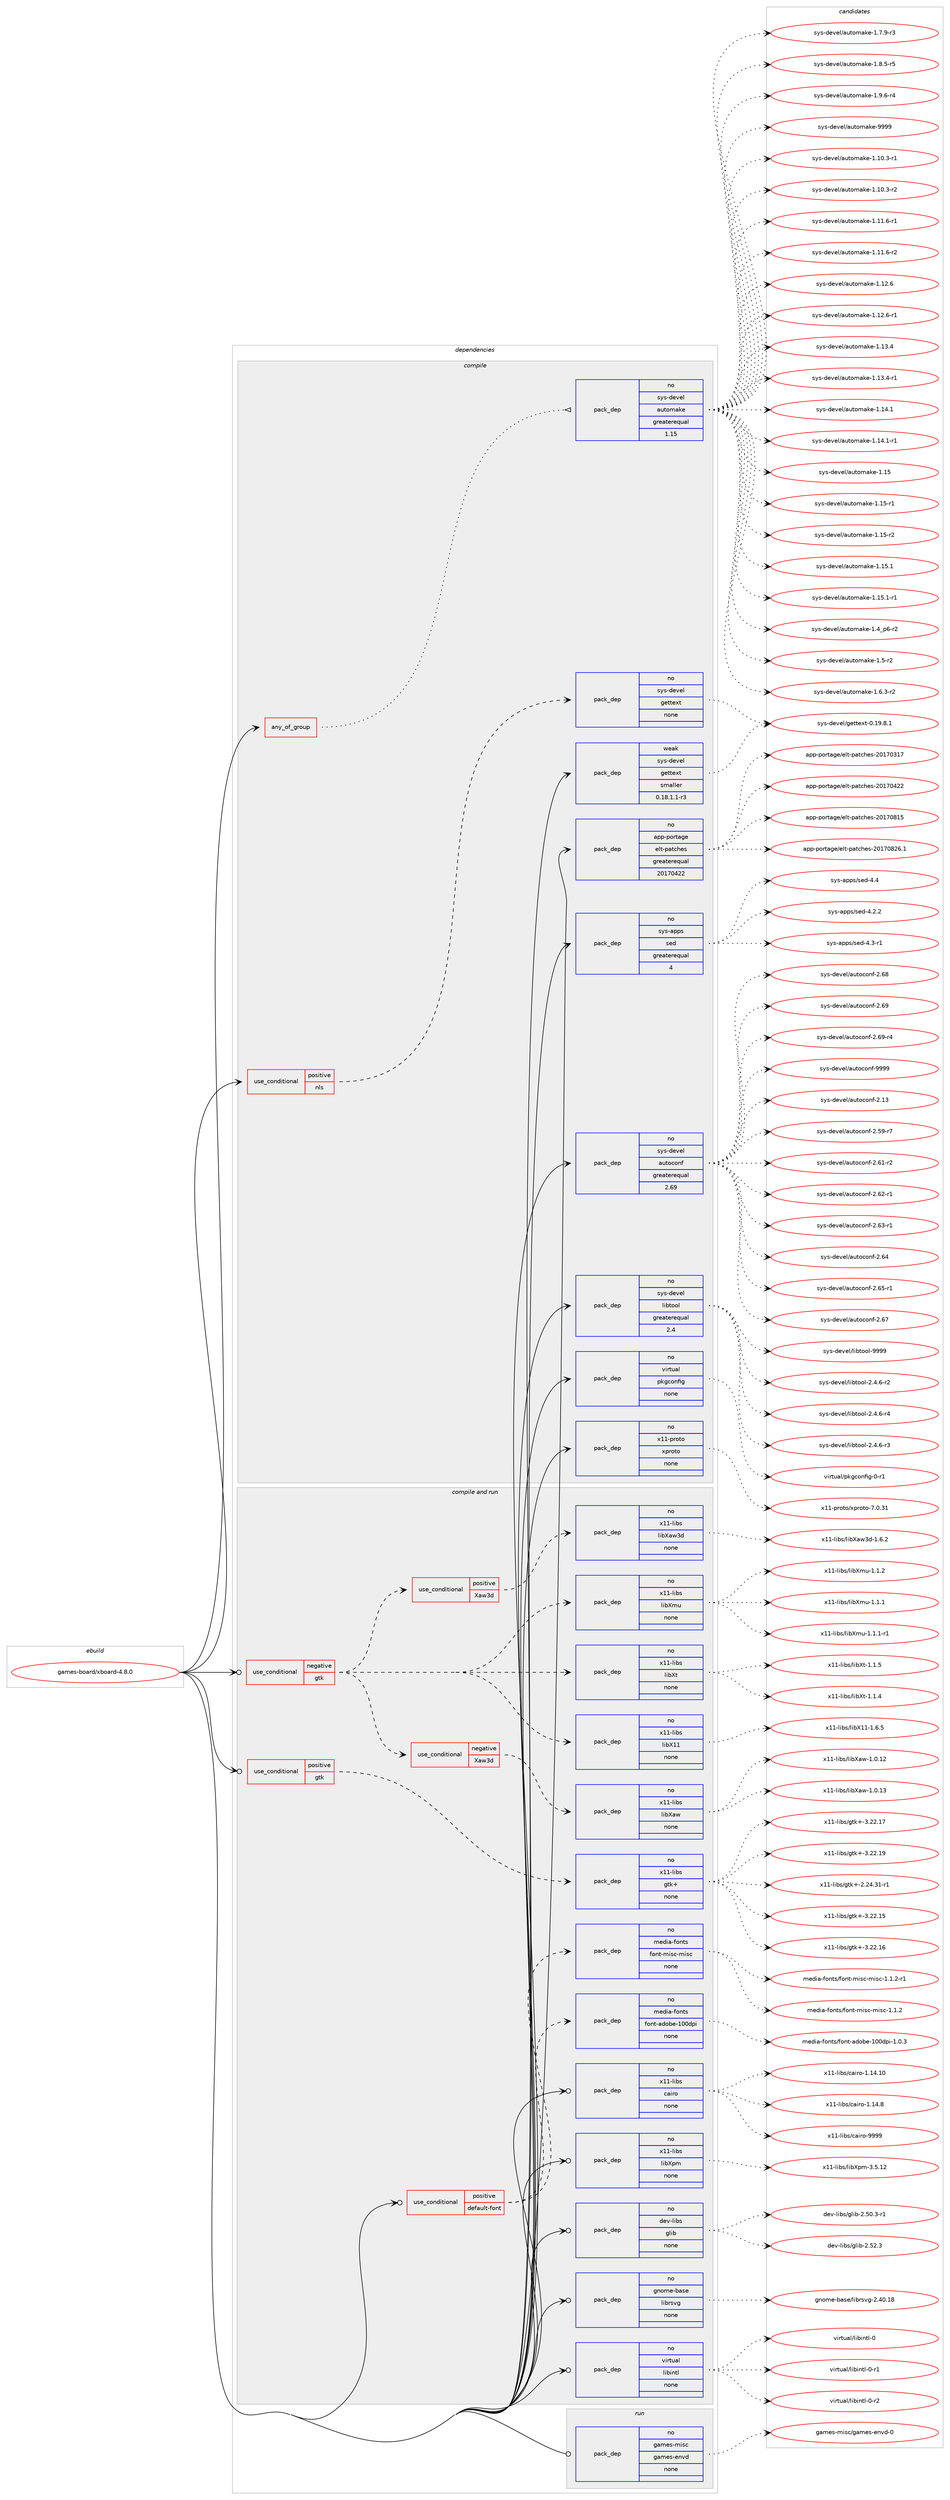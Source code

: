 digraph prolog {

# *************
# Graph options
# *************

newrank=true;
concentrate=true;
compound=true;
graph [rankdir=LR,fontname=Helvetica,fontsize=10,ranksep=1.5];#, ranksep=2.5, nodesep=0.2];
edge  [arrowhead=vee];
node  [fontname=Helvetica,fontsize=10];

# **********
# The ebuild
# **********

subgraph cluster_leftcol {
color=gray;
rank=same;
label=<<i>ebuild</i>>;
id [label="games-board/xboard-4.8.0", color=red, width=4, href="../games-board/xboard-4.8.0.svg"];
}

# ****************
# The dependencies
# ****************

subgraph cluster_midcol {
color=gray;
label=<<i>dependencies</i>>;
subgraph cluster_compile {
fillcolor="#eeeeee";
style=filled;
label=<<i>compile</i>>;
subgraph any4400 {
dependency295946 [label=<<TABLE BORDER="0" CELLBORDER="1" CELLSPACING="0" CELLPADDING="4"><TR><TD CELLPADDING="10">any_of_group</TD></TR></TABLE>>, shape=none, color=red];subgraph pack211639 {
dependency295947 [label=<<TABLE BORDER="0" CELLBORDER="1" CELLSPACING="0" CELLPADDING="4" WIDTH="220"><TR><TD ROWSPAN="6" CELLPADDING="30">pack_dep</TD></TR><TR><TD WIDTH="110">no</TD></TR><TR><TD>sys-devel</TD></TR><TR><TD>automake</TD></TR><TR><TD>greaterequal</TD></TR><TR><TD>1.15</TD></TR></TABLE>>, shape=none, color=blue];
}
dependency295946:e -> dependency295947:w [weight=20,style="dotted",arrowhead="oinv"];
}
id:e -> dependency295946:w [weight=20,style="solid",arrowhead="vee"];
subgraph cond79855 {
dependency295948 [label=<<TABLE BORDER="0" CELLBORDER="1" CELLSPACING="0" CELLPADDING="4"><TR><TD ROWSPAN="3" CELLPADDING="10">use_conditional</TD></TR><TR><TD>positive</TD></TR><TR><TD>nls</TD></TR></TABLE>>, shape=none, color=red];
subgraph pack211640 {
dependency295949 [label=<<TABLE BORDER="0" CELLBORDER="1" CELLSPACING="0" CELLPADDING="4" WIDTH="220"><TR><TD ROWSPAN="6" CELLPADDING="30">pack_dep</TD></TR><TR><TD WIDTH="110">no</TD></TR><TR><TD>sys-devel</TD></TR><TR><TD>gettext</TD></TR><TR><TD>none</TD></TR><TR><TD></TD></TR></TABLE>>, shape=none, color=blue];
}
dependency295948:e -> dependency295949:w [weight=20,style="dashed",arrowhead="vee"];
}
id:e -> dependency295948:w [weight=20,style="solid",arrowhead="vee"];
subgraph pack211641 {
dependency295950 [label=<<TABLE BORDER="0" CELLBORDER="1" CELLSPACING="0" CELLPADDING="4" WIDTH="220"><TR><TD ROWSPAN="6" CELLPADDING="30">pack_dep</TD></TR><TR><TD WIDTH="110">no</TD></TR><TR><TD>app-portage</TD></TR><TR><TD>elt-patches</TD></TR><TR><TD>greaterequal</TD></TR><TR><TD>20170422</TD></TR></TABLE>>, shape=none, color=blue];
}
id:e -> dependency295950:w [weight=20,style="solid",arrowhead="vee"];
subgraph pack211642 {
dependency295951 [label=<<TABLE BORDER="0" CELLBORDER="1" CELLSPACING="0" CELLPADDING="4" WIDTH="220"><TR><TD ROWSPAN="6" CELLPADDING="30">pack_dep</TD></TR><TR><TD WIDTH="110">no</TD></TR><TR><TD>sys-apps</TD></TR><TR><TD>sed</TD></TR><TR><TD>greaterequal</TD></TR><TR><TD>4</TD></TR></TABLE>>, shape=none, color=blue];
}
id:e -> dependency295951:w [weight=20,style="solid",arrowhead="vee"];
subgraph pack211643 {
dependency295952 [label=<<TABLE BORDER="0" CELLBORDER="1" CELLSPACING="0" CELLPADDING="4" WIDTH="220"><TR><TD ROWSPAN="6" CELLPADDING="30">pack_dep</TD></TR><TR><TD WIDTH="110">no</TD></TR><TR><TD>sys-devel</TD></TR><TR><TD>autoconf</TD></TR><TR><TD>greaterequal</TD></TR><TR><TD>2.69</TD></TR></TABLE>>, shape=none, color=blue];
}
id:e -> dependency295952:w [weight=20,style="solid",arrowhead="vee"];
subgraph pack211644 {
dependency295953 [label=<<TABLE BORDER="0" CELLBORDER="1" CELLSPACING="0" CELLPADDING="4" WIDTH="220"><TR><TD ROWSPAN="6" CELLPADDING="30">pack_dep</TD></TR><TR><TD WIDTH="110">no</TD></TR><TR><TD>sys-devel</TD></TR><TR><TD>libtool</TD></TR><TR><TD>greaterequal</TD></TR><TR><TD>2.4</TD></TR></TABLE>>, shape=none, color=blue];
}
id:e -> dependency295953:w [weight=20,style="solid",arrowhead="vee"];
subgraph pack211645 {
dependency295954 [label=<<TABLE BORDER="0" CELLBORDER="1" CELLSPACING="0" CELLPADDING="4" WIDTH="220"><TR><TD ROWSPAN="6" CELLPADDING="30">pack_dep</TD></TR><TR><TD WIDTH="110">no</TD></TR><TR><TD>virtual</TD></TR><TR><TD>pkgconfig</TD></TR><TR><TD>none</TD></TR><TR><TD></TD></TR></TABLE>>, shape=none, color=blue];
}
id:e -> dependency295954:w [weight=20,style="solid",arrowhead="vee"];
subgraph pack211646 {
dependency295955 [label=<<TABLE BORDER="0" CELLBORDER="1" CELLSPACING="0" CELLPADDING="4" WIDTH="220"><TR><TD ROWSPAN="6" CELLPADDING="30">pack_dep</TD></TR><TR><TD WIDTH="110">no</TD></TR><TR><TD>x11-proto</TD></TR><TR><TD>xproto</TD></TR><TR><TD>none</TD></TR><TR><TD></TD></TR></TABLE>>, shape=none, color=blue];
}
id:e -> dependency295955:w [weight=20,style="solid",arrowhead="vee"];
subgraph pack211647 {
dependency295956 [label=<<TABLE BORDER="0" CELLBORDER="1" CELLSPACING="0" CELLPADDING="4" WIDTH="220"><TR><TD ROWSPAN="6" CELLPADDING="30">pack_dep</TD></TR><TR><TD WIDTH="110">weak</TD></TR><TR><TD>sys-devel</TD></TR><TR><TD>gettext</TD></TR><TR><TD>smaller</TD></TR><TR><TD>0.18.1.1-r3</TD></TR></TABLE>>, shape=none, color=blue];
}
id:e -> dependency295956:w [weight=20,style="solid",arrowhead="vee"];
}
subgraph cluster_compileandrun {
fillcolor="#eeeeee";
style=filled;
label=<<i>compile and run</i>>;
subgraph cond79856 {
dependency295957 [label=<<TABLE BORDER="0" CELLBORDER="1" CELLSPACING="0" CELLPADDING="4"><TR><TD ROWSPAN="3" CELLPADDING="10">use_conditional</TD></TR><TR><TD>negative</TD></TR><TR><TD>gtk</TD></TR></TABLE>>, shape=none, color=red];
subgraph pack211648 {
dependency295958 [label=<<TABLE BORDER="0" CELLBORDER="1" CELLSPACING="0" CELLPADDING="4" WIDTH="220"><TR><TD ROWSPAN="6" CELLPADDING="30">pack_dep</TD></TR><TR><TD WIDTH="110">no</TD></TR><TR><TD>x11-libs</TD></TR><TR><TD>libX11</TD></TR><TR><TD>none</TD></TR><TR><TD></TD></TR></TABLE>>, shape=none, color=blue];
}
dependency295957:e -> dependency295958:w [weight=20,style="dashed",arrowhead="vee"];
subgraph pack211649 {
dependency295959 [label=<<TABLE BORDER="0" CELLBORDER="1" CELLSPACING="0" CELLPADDING="4" WIDTH="220"><TR><TD ROWSPAN="6" CELLPADDING="30">pack_dep</TD></TR><TR><TD WIDTH="110">no</TD></TR><TR><TD>x11-libs</TD></TR><TR><TD>libXt</TD></TR><TR><TD>none</TD></TR><TR><TD></TD></TR></TABLE>>, shape=none, color=blue];
}
dependency295957:e -> dependency295959:w [weight=20,style="dashed",arrowhead="vee"];
subgraph pack211650 {
dependency295960 [label=<<TABLE BORDER="0" CELLBORDER="1" CELLSPACING="0" CELLPADDING="4" WIDTH="220"><TR><TD ROWSPAN="6" CELLPADDING="30">pack_dep</TD></TR><TR><TD WIDTH="110">no</TD></TR><TR><TD>x11-libs</TD></TR><TR><TD>libXmu</TD></TR><TR><TD>none</TD></TR><TR><TD></TD></TR></TABLE>>, shape=none, color=blue];
}
dependency295957:e -> dependency295960:w [weight=20,style="dashed",arrowhead="vee"];
subgraph cond79857 {
dependency295961 [label=<<TABLE BORDER="0" CELLBORDER="1" CELLSPACING="0" CELLPADDING="4"><TR><TD ROWSPAN="3" CELLPADDING="10">use_conditional</TD></TR><TR><TD>positive</TD></TR><TR><TD>Xaw3d</TD></TR></TABLE>>, shape=none, color=red];
subgraph pack211651 {
dependency295962 [label=<<TABLE BORDER="0" CELLBORDER="1" CELLSPACING="0" CELLPADDING="4" WIDTH="220"><TR><TD ROWSPAN="6" CELLPADDING="30">pack_dep</TD></TR><TR><TD WIDTH="110">no</TD></TR><TR><TD>x11-libs</TD></TR><TR><TD>libXaw3d</TD></TR><TR><TD>none</TD></TR><TR><TD></TD></TR></TABLE>>, shape=none, color=blue];
}
dependency295961:e -> dependency295962:w [weight=20,style="dashed",arrowhead="vee"];
}
dependency295957:e -> dependency295961:w [weight=20,style="dashed",arrowhead="vee"];
subgraph cond79858 {
dependency295963 [label=<<TABLE BORDER="0" CELLBORDER="1" CELLSPACING="0" CELLPADDING="4"><TR><TD ROWSPAN="3" CELLPADDING="10">use_conditional</TD></TR><TR><TD>negative</TD></TR><TR><TD>Xaw3d</TD></TR></TABLE>>, shape=none, color=red];
subgraph pack211652 {
dependency295964 [label=<<TABLE BORDER="0" CELLBORDER="1" CELLSPACING="0" CELLPADDING="4" WIDTH="220"><TR><TD ROWSPAN="6" CELLPADDING="30">pack_dep</TD></TR><TR><TD WIDTH="110">no</TD></TR><TR><TD>x11-libs</TD></TR><TR><TD>libXaw</TD></TR><TR><TD>none</TD></TR><TR><TD></TD></TR></TABLE>>, shape=none, color=blue];
}
dependency295963:e -> dependency295964:w [weight=20,style="dashed",arrowhead="vee"];
}
dependency295957:e -> dependency295963:w [weight=20,style="dashed",arrowhead="vee"];
}
id:e -> dependency295957:w [weight=20,style="solid",arrowhead="odotvee"];
subgraph cond79859 {
dependency295965 [label=<<TABLE BORDER="0" CELLBORDER="1" CELLSPACING="0" CELLPADDING="4"><TR><TD ROWSPAN="3" CELLPADDING="10">use_conditional</TD></TR><TR><TD>positive</TD></TR><TR><TD>default-font</TD></TR></TABLE>>, shape=none, color=red];
subgraph pack211653 {
dependency295966 [label=<<TABLE BORDER="0" CELLBORDER="1" CELLSPACING="0" CELLPADDING="4" WIDTH="220"><TR><TD ROWSPAN="6" CELLPADDING="30">pack_dep</TD></TR><TR><TD WIDTH="110">no</TD></TR><TR><TD>media-fonts</TD></TR><TR><TD>font-adobe-100dpi</TD></TR><TR><TD>none</TD></TR><TR><TD></TD></TR></TABLE>>, shape=none, color=blue];
}
dependency295965:e -> dependency295966:w [weight=20,style="dashed",arrowhead="vee"];
subgraph pack211654 {
dependency295967 [label=<<TABLE BORDER="0" CELLBORDER="1" CELLSPACING="0" CELLPADDING="4" WIDTH="220"><TR><TD ROWSPAN="6" CELLPADDING="30">pack_dep</TD></TR><TR><TD WIDTH="110">no</TD></TR><TR><TD>media-fonts</TD></TR><TR><TD>font-misc-misc</TD></TR><TR><TD>none</TD></TR><TR><TD></TD></TR></TABLE>>, shape=none, color=blue];
}
dependency295965:e -> dependency295967:w [weight=20,style="dashed",arrowhead="vee"];
}
id:e -> dependency295965:w [weight=20,style="solid",arrowhead="odotvee"];
subgraph cond79860 {
dependency295968 [label=<<TABLE BORDER="0" CELLBORDER="1" CELLSPACING="0" CELLPADDING="4"><TR><TD ROWSPAN="3" CELLPADDING="10">use_conditional</TD></TR><TR><TD>positive</TD></TR><TR><TD>gtk</TD></TR></TABLE>>, shape=none, color=red];
subgraph pack211655 {
dependency295969 [label=<<TABLE BORDER="0" CELLBORDER="1" CELLSPACING="0" CELLPADDING="4" WIDTH="220"><TR><TD ROWSPAN="6" CELLPADDING="30">pack_dep</TD></TR><TR><TD WIDTH="110">no</TD></TR><TR><TD>x11-libs</TD></TR><TR><TD>gtk+</TD></TR><TR><TD>none</TD></TR><TR><TD></TD></TR></TABLE>>, shape=none, color=blue];
}
dependency295968:e -> dependency295969:w [weight=20,style="dashed",arrowhead="vee"];
}
id:e -> dependency295968:w [weight=20,style="solid",arrowhead="odotvee"];
subgraph pack211656 {
dependency295970 [label=<<TABLE BORDER="0" CELLBORDER="1" CELLSPACING="0" CELLPADDING="4" WIDTH="220"><TR><TD ROWSPAN="6" CELLPADDING="30">pack_dep</TD></TR><TR><TD WIDTH="110">no</TD></TR><TR><TD>dev-libs</TD></TR><TR><TD>glib</TD></TR><TR><TD>none</TD></TR><TR><TD></TD></TR></TABLE>>, shape=none, color=blue];
}
id:e -> dependency295970:w [weight=20,style="solid",arrowhead="odotvee"];
subgraph pack211657 {
dependency295971 [label=<<TABLE BORDER="0" CELLBORDER="1" CELLSPACING="0" CELLPADDING="4" WIDTH="220"><TR><TD ROWSPAN="6" CELLPADDING="30">pack_dep</TD></TR><TR><TD WIDTH="110">no</TD></TR><TR><TD>gnome-base</TD></TR><TR><TD>librsvg</TD></TR><TR><TD>none</TD></TR><TR><TD></TD></TR></TABLE>>, shape=none, color=blue];
}
id:e -> dependency295971:w [weight=20,style="solid",arrowhead="odotvee"];
subgraph pack211658 {
dependency295972 [label=<<TABLE BORDER="0" CELLBORDER="1" CELLSPACING="0" CELLPADDING="4" WIDTH="220"><TR><TD ROWSPAN="6" CELLPADDING="30">pack_dep</TD></TR><TR><TD WIDTH="110">no</TD></TR><TR><TD>virtual</TD></TR><TR><TD>libintl</TD></TR><TR><TD>none</TD></TR><TR><TD></TD></TR></TABLE>>, shape=none, color=blue];
}
id:e -> dependency295972:w [weight=20,style="solid",arrowhead="odotvee"];
subgraph pack211659 {
dependency295973 [label=<<TABLE BORDER="0" CELLBORDER="1" CELLSPACING="0" CELLPADDING="4" WIDTH="220"><TR><TD ROWSPAN="6" CELLPADDING="30">pack_dep</TD></TR><TR><TD WIDTH="110">no</TD></TR><TR><TD>x11-libs</TD></TR><TR><TD>cairo</TD></TR><TR><TD>none</TD></TR><TR><TD></TD></TR></TABLE>>, shape=none, color=blue];
}
id:e -> dependency295973:w [weight=20,style="solid",arrowhead="odotvee"];
subgraph pack211660 {
dependency295974 [label=<<TABLE BORDER="0" CELLBORDER="1" CELLSPACING="0" CELLPADDING="4" WIDTH="220"><TR><TD ROWSPAN="6" CELLPADDING="30">pack_dep</TD></TR><TR><TD WIDTH="110">no</TD></TR><TR><TD>x11-libs</TD></TR><TR><TD>libXpm</TD></TR><TR><TD>none</TD></TR><TR><TD></TD></TR></TABLE>>, shape=none, color=blue];
}
id:e -> dependency295974:w [weight=20,style="solid",arrowhead="odotvee"];
}
subgraph cluster_run {
fillcolor="#eeeeee";
style=filled;
label=<<i>run</i>>;
subgraph pack211661 {
dependency295975 [label=<<TABLE BORDER="0" CELLBORDER="1" CELLSPACING="0" CELLPADDING="4" WIDTH="220"><TR><TD ROWSPAN="6" CELLPADDING="30">pack_dep</TD></TR><TR><TD WIDTH="110">no</TD></TR><TR><TD>games-misc</TD></TR><TR><TD>games-envd</TD></TR><TR><TD>none</TD></TR><TR><TD></TD></TR></TABLE>>, shape=none, color=blue];
}
id:e -> dependency295975:w [weight=20,style="solid",arrowhead="odot"];
}
}

# **************
# The candidates
# **************

subgraph cluster_choices {
rank=same;
color=gray;
label=<<i>candidates</i>>;

subgraph choice211639 {
color=black;
nodesep=1;
choice11512111545100101118101108479711711611110997107101454946494846514511449 [label="sys-devel/automake-1.10.3-r1", color=red, width=4,href="../sys-devel/automake-1.10.3-r1.svg"];
choice11512111545100101118101108479711711611110997107101454946494846514511450 [label="sys-devel/automake-1.10.3-r2", color=red, width=4,href="../sys-devel/automake-1.10.3-r2.svg"];
choice11512111545100101118101108479711711611110997107101454946494946544511449 [label="sys-devel/automake-1.11.6-r1", color=red, width=4,href="../sys-devel/automake-1.11.6-r1.svg"];
choice11512111545100101118101108479711711611110997107101454946494946544511450 [label="sys-devel/automake-1.11.6-r2", color=red, width=4,href="../sys-devel/automake-1.11.6-r2.svg"];
choice1151211154510010111810110847971171161111099710710145494649504654 [label="sys-devel/automake-1.12.6", color=red, width=4,href="../sys-devel/automake-1.12.6.svg"];
choice11512111545100101118101108479711711611110997107101454946495046544511449 [label="sys-devel/automake-1.12.6-r1", color=red, width=4,href="../sys-devel/automake-1.12.6-r1.svg"];
choice1151211154510010111810110847971171161111099710710145494649514652 [label="sys-devel/automake-1.13.4", color=red, width=4,href="../sys-devel/automake-1.13.4.svg"];
choice11512111545100101118101108479711711611110997107101454946495146524511449 [label="sys-devel/automake-1.13.4-r1", color=red, width=4,href="../sys-devel/automake-1.13.4-r1.svg"];
choice1151211154510010111810110847971171161111099710710145494649524649 [label="sys-devel/automake-1.14.1", color=red, width=4,href="../sys-devel/automake-1.14.1.svg"];
choice11512111545100101118101108479711711611110997107101454946495246494511449 [label="sys-devel/automake-1.14.1-r1", color=red, width=4,href="../sys-devel/automake-1.14.1-r1.svg"];
choice115121115451001011181011084797117116111109971071014549464953 [label="sys-devel/automake-1.15", color=red, width=4,href="../sys-devel/automake-1.15.svg"];
choice1151211154510010111810110847971171161111099710710145494649534511449 [label="sys-devel/automake-1.15-r1", color=red, width=4,href="../sys-devel/automake-1.15-r1.svg"];
choice1151211154510010111810110847971171161111099710710145494649534511450 [label="sys-devel/automake-1.15-r2", color=red, width=4,href="../sys-devel/automake-1.15-r2.svg"];
choice1151211154510010111810110847971171161111099710710145494649534649 [label="sys-devel/automake-1.15.1", color=red, width=4,href="../sys-devel/automake-1.15.1.svg"];
choice11512111545100101118101108479711711611110997107101454946495346494511449 [label="sys-devel/automake-1.15.1-r1", color=red, width=4,href="../sys-devel/automake-1.15.1-r1.svg"];
choice115121115451001011181011084797117116111109971071014549465295112544511450 [label="sys-devel/automake-1.4_p6-r2", color=red, width=4,href="../sys-devel/automake-1.4_p6-r2.svg"];
choice11512111545100101118101108479711711611110997107101454946534511450 [label="sys-devel/automake-1.5-r2", color=red, width=4,href="../sys-devel/automake-1.5-r2.svg"];
choice115121115451001011181011084797117116111109971071014549465446514511450 [label="sys-devel/automake-1.6.3-r2", color=red, width=4,href="../sys-devel/automake-1.6.3-r2.svg"];
choice115121115451001011181011084797117116111109971071014549465546574511451 [label="sys-devel/automake-1.7.9-r3", color=red, width=4,href="../sys-devel/automake-1.7.9-r3.svg"];
choice115121115451001011181011084797117116111109971071014549465646534511453 [label="sys-devel/automake-1.8.5-r5", color=red, width=4,href="../sys-devel/automake-1.8.5-r5.svg"];
choice115121115451001011181011084797117116111109971071014549465746544511452 [label="sys-devel/automake-1.9.6-r4", color=red, width=4,href="../sys-devel/automake-1.9.6-r4.svg"];
choice115121115451001011181011084797117116111109971071014557575757 [label="sys-devel/automake-9999", color=red, width=4,href="../sys-devel/automake-9999.svg"];
dependency295947:e -> choice11512111545100101118101108479711711611110997107101454946494846514511449:w [style=dotted,weight="100"];
dependency295947:e -> choice11512111545100101118101108479711711611110997107101454946494846514511450:w [style=dotted,weight="100"];
dependency295947:e -> choice11512111545100101118101108479711711611110997107101454946494946544511449:w [style=dotted,weight="100"];
dependency295947:e -> choice11512111545100101118101108479711711611110997107101454946494946544511450:w [style=dotted,weight="100"];
dependency295947:e -> choice1151211154510010111810110847971171161111099710710145494649504654:w [style=dotted,weight="100"];
dependency295947:e -> choice11512111545100101118101108479711711611110997107101454946495046544511449:w [style=dotted,weight="100"];
dependency295947:e -> choice1151211154510010111810110847971171161111099710710145494649514652:w [style=dotted,weight="100"];
dependency295947:e -> choice11512111545100101118101108479711711611110997107101454946495146524511449:w [style=dotted,weight="100"];
dependency295947:e -> choice1151211154510010111810110847971171161111099710710145494649524649:w [style=dotted,weight="100"];
dependency295947:e -> choice11512111545100101118101108479711711611110997107101454946495246494511449:w [style=dotted,weight="100"];
dependency295947:e -> choice115121115451001011181011084797117116111109971071014549464953:w [style=dotted,weight="100"];
dependency295947:e -> choice1151211154510010111810110847971171161111099710710145494649534511449:w [style=dotted,weight="100"];
dependency295947:e -> choice1151211154510010111810110847971171161111099710710145494649534511450:w [style=dotted,weight="100"];
dependency295947:e -> choice1151211154510010111810110847971171161111099710710145494649534649:w [style=dotted,weight="100"];
dependency295947:e -> choice11512111545100101118101108479711711611110997107101454946495346494511449:w [style=dotted,weight="100"];
dependency295947:e -> choice115121115451001011181011084797117116111109971071014549465295112544511450:w [style=dotted,weight="100"];
dependency295947:e -> choice11512111545100101118101108479711711611110997107101454946534511450:w [style=dotted,weight="100"];
dependency295947:e -> choice115121115451001011181011084797117116111109971071014549465446514511450:w [style=dotted,weight="100"];
dependency295947:e -> choice115121115451001011181011084797117116111109971071014549465546574511451:w [style=dotted,weight="100"];
dependency295947:e -> choice115121115451001011181011084797117116111109971071014549465646534511453:w [style=dotted,weight="100"];
dependency295947:e -> choice115121115451001011181011084797117116111109971071014549465746544511452:w [style=dotted,weight="100"];
dependency295947:e -> choice115121115451001011181011084797117116111109971071014557575757:w [style=dotted,weight="100"];
}
subgraph choice211640 {
color=black;
nodesep=1;
choice1151211154510010111810110847103101116116101120116454846495746564649 [label="sys-devel/gettext-0.19.8.1", color=red, width=4,href="../sys-devel/gettext-0.19.8.1.svg"];
dependency295949:e -> choice1151211154510010111810110847103101116116101120116454846495746564649:w [style=dotted,weight="100"];
}
subgraph choice211641 {
color=black;
nodesep=1;
choice97112112451121111141169710310147101108116451129711699104101115455048495548514955 [label="app-portage/elt-patches-20170317", color=red, width=4,href="../app-portage/elt-patches-20170317.svg"];
choice97112112451121111141169710310147101108116451129711699104101115455048495548525050 [label="app-portage/elt-patches-20170422", color=red, width=4,href="../app-portage/elt-patches-20170422.svg"];
choice97112112451121111141169710310147101108116451129711699104101115455048495548564953 [label="app-portage/elt-patches-20170815", color=red, width=4,href="../app-portage/elt-patches-20170815.svg"];
choice971121124511211111411697103101471011081164511297116991041011154550484955485650544649 [label="app-portage/elt-patches-20170826.1", color=red, width=4,href="../app-portage/elt-patches-20170826.1.svg"];
dependency295950:e -> choice97112112451121111141169710310147101108116451129711699104101115455048495548514955:w [style=dotted,weight="100"];
dependency295950:e -> choice97112112451121111141169710310147101108116451129711699104101115455048495548525050:w [style=dotted,weight="100"];
dependency295950:e -> choice97112112451121111141169710310147101108116451129711699104101115455048495548564953:w [style=dotted,weight="100"];
dependency295950:e -> choice971121124511211111411697103101471011081164511297116991041011154550484955485650544649:w [style=dotted,weight="100"];
}
subgraph choice211642 {
color=black;
nodesep=1;
choice115121115459711211211547115101100455246504650 [label="sys-apps/sed-4.2.2", color=red, width=4,href="../sys-apps/sed-4.2.2.svg"];
choice115121115459711211211547115101100455246514511449 [label="sys-apps/sed-4.3-r1", color=red, width=4,href="../sys-apps/sed-4.3-r1.svg"];
choice11512111545971121121154711510110045524652 [label="sys-apps/sed-4.4", color=red, width=4,href="../sys-apps/sed-4.4.svg"];
dependency295951:e -> choice115121115459711211211547115101100455246504650:w [style=dotted,weight="100"];
dependency295951:e -> choice115121115459711211211547115101100455246514511449:w [style=dotted,weight="100"];
dependency295951:e -> choice11512111545971121121154711510110045524652:w [style=dotted,weight="100"];
}
subgraph choice211643 {
color=black;
nodesep=1;
choice115121115451001011181011084797117116111991111101024550464951 [label="sys-devel/autoconf-2.13", color=red, width=4,href="../sys-devel/autoconf-2.13.svg"];
choice1151211154510010111810110847971171161119911111010245504653574511455 [label="sys-devel/autoconf-2.59-r7", color=red, width=4,href="../sys-devel/autoconf-2.59-r7.svg"];
choice1151211154510010111810110847971171161119911111010245504654494511450 [label="sys-devel/autoconf-2.61-r2", color=red, width=4,href="../sys-devel/autoconf-2.61-r2.svg"];
choice1151211154510010111810110847971171161119911111010245504654504511449 [label="sys-devel/autoconf-2.62-r1", color=red, width=4,href="../sys-devel/autoconf-2.62-r1.svg"];
choice1151211154510010111810110847971171161119911111010245504654514511449 [label="sys-devel/autoconf-2.63-r1", color=red, width=4,href="../sys-devel/autoconf-2.63-r1.svg"];
choice115121115451001011181011084797117116111991111101024550465452 [label="sys-devel/autoconf-2.64", color=red, width=4,href="../sys-devel/autoconf-2.64.svg"];
choice1151211154510010111810110847971171161119911111010245504654534511449 [label="sys-devel/autoconf-2.65-r1", color=red, width=4,href="../sys-devel/autoconf-2.65-r1.svg"];
choice115121115451001011181011084797117116111991111101024550465455 [label="sys-devel/autoconf-2.67", color=red, width=4,href="../sys-devel/autoconf-2.67.svg"];
choice115121115451001011181011084797117116111991111101024550465456 [label="sys-devel/autoconf-2.68", color=red, width=4,href="../sys-devel/autoconf-2.68.svg"];
choice115121115451001011181011084797117116111991111101024550465457 [label="sys-devel/autoconf-2.69", color=red, width=4,href="../sys-devel/autoconf-2.69.svg"];
choice1151211154510010111810110847971171161119911111010245504654574511452 [label="sys-devel/autoconf-2.69-r4", color=red, width=4,href="../sys-devel/autoconf-2.69-r4.svg"];
choice115121115451001011181011084797117116111991111101024557575757 [label="sys-devel/autoconf-9999", color=red, width=4,href="../sys-devel/autoconf-9999.svg"];
dependency295952:e -> choice115121115451001011181011084797117116111991111101024550464951:w [style=dotted,weight="100"];
dependency295952:e -> choice1151211154510010111810110847971171161119911111010245504653574511455:w [style=dotted,weight="100"];
dependency295952:e -> choice1151211154510010111810110847971171161119911111010245504654494511450:w [style=dotted,weight="100"];
dependency295952:e -> choice1151211154510010111810110847971171161119911111010245504654504511449:w [style=dotted,weight="100"];
dependency295952:e -> choice1151211154510010111810110847971171161119911111010245504654514511449:w [style=dotted,weight="100"];
dependency295952:e -> choice115121115451001011181011084797117116111991111101024550465452:w [style=dotted,weight="100"];
dependency295952:e -> choice1151211154510010111810110847971171161119911111010245504654534511449:w [style=dotted,weight="100"];
dependency295952:e -> choice115121115451001011181011084797117116111991111101024550465455:w [style=dotted,weight="100"];
dependency295952:e -> choice115121115451001011181011084797117116111991111101024550465456:w [style=dotted,weight="100"];
dependency295952:e -> choice115121115451001011181011084797117116111991111101024550465457:w [style=dotted,weight="100"];
dependency295952:e -> choice1151211154510010111810110847971171161119911111010245504654574511452:w [style=dotted,weight="100"];
dependency295952:e -> choice115121115451001011181011084797117116111991111101024557575757:w [style=dotted,weight="100"];
}
subgraph choice211644 {
color=black;
nodesep=1;
choice1151211154510010111810110847108105981161111111084550465246544511450 [label="sys-devel/libtool-2.4.6-r2", color=red, width=4,href="../sys-devel/libtool-2.4.6-r2.svg"];
choice1151211154510010111810110847108105981161111111084550465246544511451 [label="sys-devel/libtool-2.4.6-r3", color=red, width=4,href="../sys-devel/libtool-2.4.6-r3.svg"];
choice1151211154510010111810110847108105981161111111084550465246544511452 [label="sys-devel/libtool-2.4.6-r4", color=red, width=4,href="../sys-devel/libtool-2.4.6-r4.svg"];
choice1151211154510010111810110847108105981161111111084557575757 [label="sys-devel/libtool-9999", color=red, width=4,href="../sys-devel/libtool-9999.svg"];
dependency295953:e -> choice1151211154510010111810110847108105981161111111084550465246544511450:w [style=dotted,weight="100"];
dependency295953:e -> choice1151211154510010111810110847108105981161111111084550465246544511451:w [style=dotted,weight="100"];
dependency295953:e -> choice1151211154510010111810110847108105981161111111084550465246544511452:w [style=dotted,weight="100"];
dependency295953:e -> choice1151211154510010111810110847108105981161111111084557575757:w [style=dotted,weight="100"];
}
subgraph choice211645 {
color=black;
nodesep=1;
choice11810511411611797108471121071039911111010210510345484511449 [label="virtual/pkgconfig-0-r1", color=red, width=4,href="../virtual/pkgconfig-0-r1.svg"];
dependency295954:e -> choice11810511411611797108471121071039911111010210510345484511449:w [style=dotted,weight="100"];
}
subgraph choice211646 {
color=black;
nodesep=1;
choice1204949451121141111161114712011211411111611145554648465149 [label="x11-proto/xproto-7.0.31", color=red, width=4,href="../x11-proto/xproto-7.0.31.svg"];
dependency295955:e -> choice1204949451121141111161114712011211411111611145554648465149:w [style=dotted,weight="100"];
}
subgraph choice211647 {
color=black;
nodesep=1;
choice1151211154510010111810110847103101116116101120116454846495746564649 [label="sys-devel/gettext-0.19.8.1", color=red, width=4,href="../sys-devel/gettext-0.19.8.1.svg"];
dependency295956:e -> choice1151211154510010111810110847103101116116101120116454846495746564649:w [style=dotted,weight="100"];
}
subgraph choice211648 {
color=black;
nodesep=1;
choice120494945108105981154710810598884949454946544653 [label="x11-libs/libX11-1.6.5", color=red, width=4,href="../x11-libs/libX11-1.6.5.svg"];
dependency295958:e -> choice120494945108105981154710810598884949454946544653:w [style=dotted,weight="100"];
}
subgraph choice211649 {
color=black;
nodesep=1;
choice12049494510810598115471081059888116454946494652 [label="x11-libs/libXt-1.1.4", color=red, width=4,href="../x11-libs/libXt-1.1.4.svg"];
choice12049494510810598115471081059888116454946494653 [label="x11-libs/libXt-1.1.5", color=red, width=4,href="../x11-libs/libXt-1.1.5.svg"];
dependency295959:e -> choice12049494510810598115471081059888116454946494652:w [style=dotted,weight="100"];
dependency295959:e -> choice12049494510810598115471081059888116454946494653:w [style=dotted,weight="100"];
}
subgraph choice211650 {
color=black;
nodesep=1;
choice12049494510810598115471081059888109117454946494649 [label="x11-libs/libXmu-1.1.1", color=red, width=4,href="../x11-libs/libXmu-1.1.1.svg"];
choice120494945108105981154710810598881091174549464946494511449 [label="x11-libs/libXmu-1.1.1-r1", color=red, width=4,href="../x11-libs/libXmu-1.1.1-r1.svg"];
choice12049494510810598115471081059888109117454946494650 [label="x11-libs/libXmu-1.1.2", color=red, width=4,href="../x11-libs/libXmu-1.1.2.svg"];
dependency295960:e -> choice12049494510810598115471081059888109117454946494649:w [style=dotted,weight="100"];
dependency295960:e -> choice120494945108105981154710810598881091174549464946494511449:w [style=dotted,weight="100"];
dependency295960:e -> choice12049494510810598115471081059888109117454946494650:w [style=dotted,weight="100"];
}
subgraph choice211651 {
color=black;
nodesep=1;
choice120494945108105981154710810598889711951100454946544650 [label="x11-libs/libXaw3d-1.6.2", color=red, width=4,href="../x11-libs/libXaw3d-1.6.2.svg"];
dependency295962:e -> choice120494945108105981154710810598889711951100454946544650:w [style=dotted,weight="100"];
}
subgraph choice211652 {
color=black;
nodesep=1;
choice120494945108105981154710810598889711945494648464950 [label="x11-libs/libXaw-1.0.12", color=red, width=4,href="../x11-libs/libXaw-1.0.12.svg"];
choice120494945108105981154710810598889711945494648464951 [label="x11-libs/libXaw-1.0.13", color=red, width=4,href="../x11-libs/libXaw-1.0.13.svg"];
dependency295964:e -> choice120494945108105981154710810598889711945494648464950:w [style=dotted,weight="100"];
dependency295964:e -> choice120494945108105981154710810598889711945494648464951:w [style=dotted,weight="100"];
}
subgraph choice211653 {
color=black;
nodesep=1;
choice10910110010597451021111101161154710211111011645971001119810145494848100112105454946484651 [label="media-fonts/font-adobe-100dpi-1.0.3", color=red, width=4,href="../media-fonts/font-adobe-100dpi-1.0.3.svg"];
dependency295966:e -> choice10910110010597451021111101161154710211111011645971001119810145494848100112105454946484651:w [style=dotted,weight="100"];
}
subgraph choice211654 {
color=black;
nodesep=1;
choice10910110010597451021111101161154710211111011645109105115994510910511599454946494650 [label="media-fonts/font-misc-misc-1.1.2", color=red, width=4,href="../media-fonts/font-misc-misc-1.1.2.svg"];
choice109101100105974510211111011611547102111110116451091051159945109105115994549464946504511449 [label="media-fonts/font-misc-misc-1.1.2-r1", color=red, width=4,href="../media-fonts/font-misc-misc-1.1.2-r1.svg"];
dependency295967:e -> choice10910110010597451021111101161154710211111011645109105115994510910511599454946494650:w [style=dotted,weight="100"];
dependency295967:e -> choice109101100105974510211111011611547102111110116451091051159945109105115994549464946504511449:w [style=dotted,weight="100"];
}
subgraph choice211655 {
color=black;
nodesep=1;
choice12049494510810598115471031161074345504650524651494511449 [label="x11-libs/gtk+-2.24.31-r1", color=red, width=4,href="../x11-libs/gtk+-2.24.31-r1.svg"];
choice1204949451081059811547103116107434551465050464953 [label="x11-libs/gtk+-3.22.15", color=red, width=4,href="../x11-libs/gtk+-3.22.15.svg"];
choice1204949451081059811547103116107434551465050464954 [label="x11-libs/gtk+-3.22.16", color=red, width=4,href="../x11-libs/gtk+-3.22.16.svg"];
choice1204949451081059811547103116107434551465050464955 [label="x11-libs/gtk+-3.22.17", color=red, width=4,href="../x11-libs/gtk+-3.22.17.svg"];
choice1204949451081059811547103116107434551465050464957 [label="x11-libs/gtk+-3.22.19", color=red, width=4,href="../x11-libs/gtk+-3.22.19.svg"];
dependency295969:e -> choice12049494510810598115471031161074345504650524651494511449:w [style=dotted,weight="100"];
dependency295969:e -> choice1204949451081059811547103116107434551465050464953:w [style=dotted,weight="100"];
dependency295969:e -> choice1204949451081059811547103116107434551465050464954:w [style=dotted,weight="100"];
dependency295969:e -> choice1204949451081059811547103116107434551465050464955:w [style=dotted,weight="100"];
dependency295969:e -> choice1204949451081059811547103116107434551465050464957:w [style=dotted,weight="100"];
}
subgraph choice211656 {
color=black;
nodesep=1;
choice10010111845108105981154710310810598455046534846514511449 [label="dev-libs/glib-2.50.3-r1", color=red, width=4,href="../dev-libs/glib-2.50.3-r1.svg"];
choice1001011184510810598115471031081059845504653504651 [label="dev-libs/glib-2.52.3", color=red, width=4,href="../dev-libs/glib-2.52.3.svg"];
dependency295970:e -> choice10010111845108105981154710310810598455046534846514511449:w [style=dotted,weight="100"];
dependency295970:e -> choice1001011184510810598115471031081059845504653504651:w [style=dotted,weight="100"];
}
subgraph choice211657 {
color=black;
nodesep=1;
choice10311011110910145989711510147108105981141151181034550465248464956 [label="gnome-base/librsvg-2.40.18", color=red, width=4,href="../gnome-base/librsvg-2.40.18.svg"];
dependency295971:e -> choice10311011110910145989711510147108105981141151181034550465248464956:w [style=dotted,weight="100"];
}
subgraph choice211658 {
color=black;
nodesep=1;
choice1181051141161179710847108105981051101161084548 [label="virtual/libintl-0", color=red, width=4,href="../virtual/libintl-0.svg"];
choice11810511411611797108471081059810511011610845484511449 [label="virtual/libintl-0-r1", color=red, width=4,href="../virtual/libintl-0-r1.svg"];
choice11810511411611797108471081059810511011610845484511450 [label="virtual/libintl-0-r2", color=red, width=4,href="../virtual/libintl-0-r2.svg"];
dependency295972:e -> choice1181051141161179710847108105981051101161084548:w [style=dotted,weight="100"];
dependency295972:e -> choice11810511411611797108471081059810511011610845484511449:w [style=dotted,weight="100"];
dependency295972:e -> choice11810511411611797108471081059810511011610845484511450:w [style=dotted,weight="100"];
}
subgraph choice211659 {
color=black;
nodesep=1;
choice120494945108105981154799971051141114549464952464948 [label="x11-libs/cairo-1.14.10", color=red, width=4,href="../x11-libs/cairo-1.14.10.svg"];
choice1204949451081059811547999710511411145494649524656 [label="x11-libs/cairo-1.14.8", color=red, width=4,href="../x11-libs/cairo-1.14.8.svg"];
choice120494945108105981154799971051141114557575757 [label="x11-libs/cairo-9999", color=red, width=4,href="../x11-libs/cairo-9999.svg"];
dependency295973:e -> choice120494945108105981154799971051141114549464952464948:w [style=dotted,weight="100"];
dependency295973:e -> choice1204949451081059811547999710511411145494649524656:w [style=dotted,weight="100"];
dependency295973:e -> choice120494945108105981154799971051141114557575757:w [style=dotted,weight="100"];
}
subgraph choice211660 {
color=black;
nodesep=1;
choice1204949451081059811547108105988811210945514653464950 [label="x11-libs/libXpm-3.5.12", color=red, width=4,href="../x11-libs/libXpm-3.5.12.svg"];
dependency295974:e -> choice1204949451081059811547108105988811210945514653464950:w [style=dotted,weight="100"];
}
subgraph choice211661 {
color=black;
nodesep=1;
choice1039710910111545109105115994710397109101115451011101181004548 [label="games-misc/games-envd-0", color=red, width=4,href="../games-misc/games-envd-0.svg"];
dependency295975:e -> choice1039710910111545109105115994710397109101115451011101181004548:w [style=dotted,weight="100"];
}
}

}

